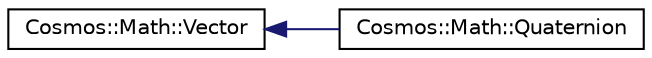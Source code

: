 digraph "Graphical Class Hierarchy"
{
 // INTERACTIVE_SVG=YES
  edge [fontname="Helvetica",fontsize="10",labelfontname="Helvetica",labelfontsize="10"];
  node [fontname="Helvetica",fontsize="10",shape=record];
  rankdir="LR";
  Node0 [label="Cosmos::Math::Vector",height=0.2,width=0.4,color="black", fillcolor="white", style="filled",URL="$class_cosmos_1_1_math_1_1_vector.html",tooltip="Vector Class. "];
  Node0 -> Node1 [dir="back",color="midnightblue",fontsize="10",style="solid",fontname="Helvetica"];
  Node1 [label="Cosmos::Math::Quaternion",height=0.2,width=0.4,color="black", fillcolor="white", style="filled",URL="$class_cosmos_1_1_math_1_1_quaternion.html"];
}
